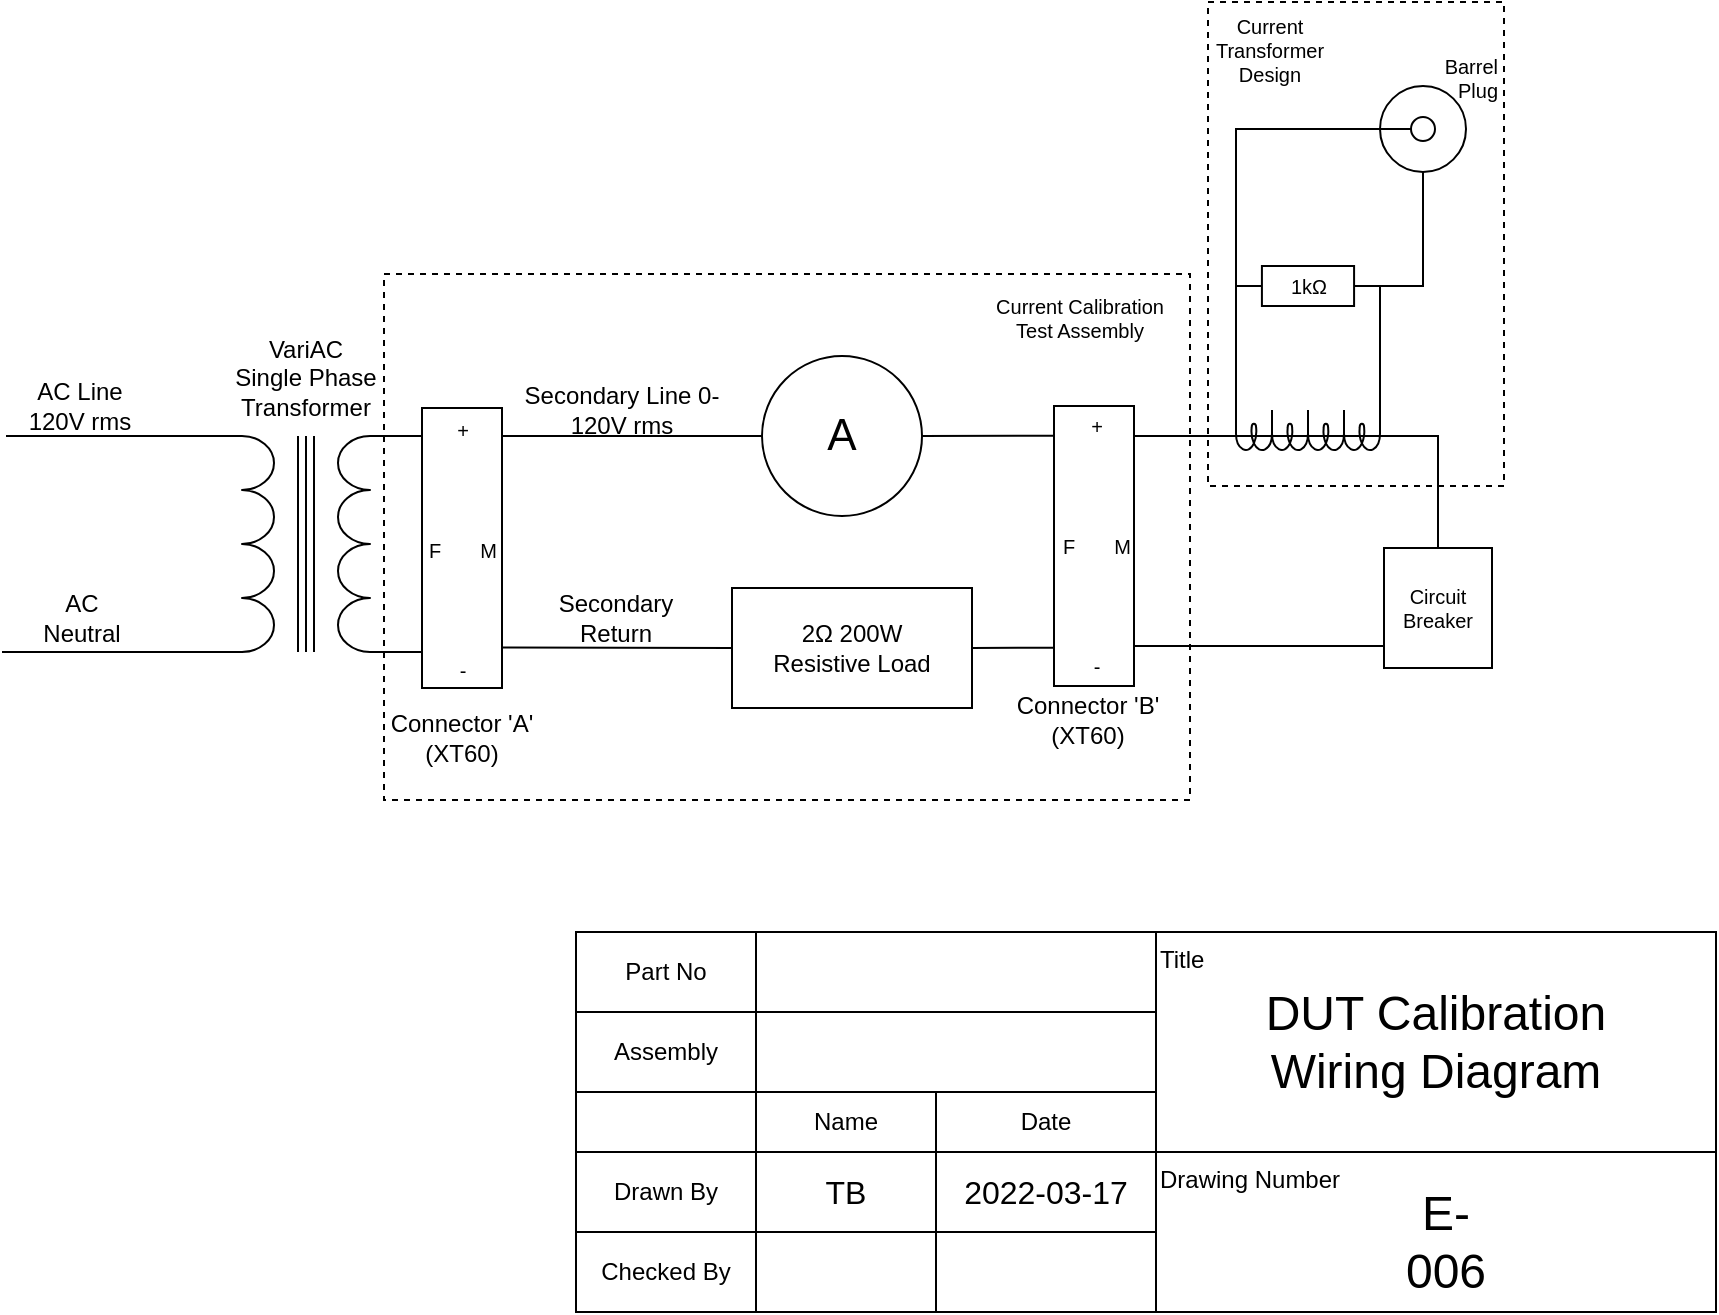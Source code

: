 <mxfile version="17.1.3" type="github"><diagram name="Page-1" id="7e0a89b8-554c-2b80-1dc8-d5c74ca68de4"><mxGraphModel dx="1125" dy="661" grid="1" gridSize="1" guides="1" tooltips="1" connect="1" arrows="1" fold="1" page="1" pageScale="1" pageWidth="1100" pageHeight="850" background="none" math="0" shadow="0"><root><mxCell id="0"/><mxCell id="1" parent="0"/><mxCell id="cgnLt_8HYMH5x5hIcABv-73" value="" style="rounded=0;whiteSpace=wrap;html=1;dashed=1;fontSize=10;strokeWidth=1;" vertex="1" parent="1"><mxGeometry x="384" y="291" width="403" height="263" as="geometry"/></mxCell><mxCell id="cgnLt_8HYMH5x5hIcABv-71" value="" style="rounded=0;whiteSpace=wrap;html=1;dashed=1;fontSize=10;strokeWidth=1;" vertex="1" parent="1"><mxGeometry x="796" y="155" width="148" height="242" as="geometry"/></mxCell><mxCell id="3aa4n7tsI6vNhi9zj3cc-1" value="&lt;div&gt;Drawing Number&lt;br&gt;&lt;/div&gt;" style="rounded=0;whiteSpace=wrap;html=1;align=left;verticalAlign=top;" parent="1" vertex="1"><mxGeometry x="770" y="730" width="280" height="80" as="geometry"/></mxCell><mxCell id="3aa4n7tsI6vNhi9zj3cc-2" value="E-006" style="rounded=0;whiteSpace=wrap;html=1;align=center;verticalAlign=middle;labelBorderColor=none;fillColor=none;strokeColor=none;fontSize=24;" parent="1" vertex="1"><mxGeometry x="890" y="760" width="50" height="30" as="geometry"/></mxCell><mxCell id="3aa4n7tsI6vNhi9zj3cc-3" value="Title" style="rounded=0;whiteSpace=wrap;html=1;align=left;verticalAlign=top;" parent="1" vertex="1"><mxGeometry x="770" y="620" width="280" height="110" as="geometry"/></mxCell><mxCell id="3aa4n7tsI6vNhi9zj3cc-4" value="DUT Calibration Wiring Diagram" style="rounded=0;whiteSpace=wrap;html=1;align=center;verticalAlign=middle;labelBorderColor=none;fillColor=none;strokeColor=none;fontSize=24;" parent="1" vertex="1"><mxGeometry x="790" y="660" width="240" height="30" as="geometry"/></mxCell><mxCell id="3aa4n7tsI6vNhi9zj3cc-6" value="&lt;div&gt;Name&lt;br&gt;&lt;/div&gt;" style="rounded=0;whiteSpace=wrap;html=1;align=center;verticalAlign=middle;" parent="1" vertex="1"><mxGeometry x="570" y="700" width="90" height="30" as="geometry"/></mxCell><mxCell id="3aa4n7tsI6vNhi9zj3cc-7" value="Date" style="rounded=0;whiteSpace=wrap;html=1;align=center;verticalAlign=middle;" parent="1" vertex="1"><mxGeometry x="660" y="700" width="110" height="30" as="geometry"/></mxCell><mxCell id="3aa4n7tsI6vNhi9zj3cc-8" value="Drawn By" style="rounded=0;whiteSpace=wrap;html=1;align=center;verticalAlign=middle;" parent="1" vertex="1"><mxGeometry x="480" y="730" width="90" height="40" as="geometry"/></mxCell><mxCell id="3aa4n7tsI6vNhi9zj3cc-9" value="Checked By" style="rounded=0;whiteSpace=wrap;html=1;align=center;verticalAlign=middle;" parent="1" vertex="1"><mxGeometry x="480" y="770" width="90" height="40" as="geometry"/></mxCell><mxCell id="3aa4n7tsI6vNhi9zj3cc-10" value="TB" style="rounded=0;whiteSpace=wrap;html=1;align=center;verticalAlign=middle;fontSize=16;" parent="1" vertex="1"><mxGeometry x="570" y="730" width="90" height="40" as="geometry"/></mxCell><mxCell id="3aa4n7tsI6vNhi9zj3cc-11" value="2022-03-17" style="rounded=0;whiteSpace=wrap;html=1;align=center;verticalAlign=middle;fontSize=16;" parent="1" vertex="1"><mxGeometry x="660" y="730" width="110" height="40" as="geometry"/></mxCell><mxCell id="3aa4n7tsI6vNhi9zj3cc-12" value="" style="rounded=0;whiteSpace=wrap;html=1;align=center;verticalAlign=middle;" parent="1" vertex="1"><mxGeometry x="660" y="770" width="110" height="40" as="geometry"/></mxCell><mxCell id="3aa4n7tsI6vNhi9zj3cc-13" value="" style="rounded=0;whiteSpace=wrap;html=1;align=center;verticalAlign=middle;" parent="1" vertex="1"><mxGeometry x="570" y="770" width="90" height="40" as="geometry"/></mxCell><mxCell id="3aa4n7tsI6vNhi9zj3cc-14" value="" style="rounded=0;whiteSpace=wrap;html=1;align=center;verticalAlign=middle;" parent="1" vertex="1"><mxGeometry x="480" y="700" width="90" height="30" as="geometry"/></mxCell><mxCell id="3aa4n7tsI6vNhi9zj3cc-15" value="Part No" style="rounded=0;whiteSpace=wrap;html=1;align=center;verticalAlign=middle;" parent="1" vertex="1"><mxGeometry x="480" y="620" width="90" height="40" as="geometry"/></mxCell><mxCell id="3aa4n7tsI6vNhi9zj3cc-16" value="Assembly" style="rounded=0;whiteSpace=wrap;html=1;align=center;verticalAlign=middle;" parent="1" vertex="1"><mxGeometry x="480" y="660" width="90" height="40" as="geometry"/></mxCell><mxCell id="3aa4n7tsI6vNhi9zj3cc-17" value="" style="rounded=0;whiteSpace=wrap;html=1;align=center;verticalAlign=middle;fontSize=16;" parent="1" vertex="1"><mxGeometry x="570" y="660" width="200" height="40" as="geometry"/></mxCell><mxCell id="3aa4n7tsI6vNhi9zj3cc-18" value="" style="rounded=0;whiteSpace=wrap;html=1;align=center;verticalAlign=middle;fontSize=16;" parent="1" vertex="1"><mxGeometry x="570" y="620" width="200" height="40" as="geometry"/></mxCell><mxCell id="cgnLt_8HYMH5x5hIcABv-1" value="" style="pointerEvents=1;verticalLabelPosition=bottom;shadow=0;dashed=0;align=center;html=1;verticalAlign=top;shape=mxgraph.electrical.inductors.transformer_1;rotation=-90;" vertex="1" parent="1"><mxGeometry x="291" y="366" width="108" height="120" as="geometry"/></mxCell><mxCell id="cgnLt_8HYMH5x5hIcABv-2" value="" style="endArrow=none;html=1;rounded=0;entryX=1;entryY=0;entryDx=0;entryDy=0;entryPerimeter=0;" edge="1" parent="1" target="cgnLt_8HYMH5x5hIcABv-1"><mxGeometry width="50" height="50" relative="1" as="geometry"><mxPoint x="195" y="372" as="sourcePoint"/><mxPoint x="733" y="638" as="targetPoint"/></mxGeometry></mxCell><mxCell id="cgnLt_8HYMH5x5hIcABv-3" value="AC Line 120V rms" style="text;html=1;strokeColor=none;fillColor=none;align=center;verticalAlign=middle;whiteSpace=wrap;rounded=0;" vertex="1" parent="1"><mxGeometry x="202" y="342" width="60" height="30" as="geometry"/></mxCell><mxCell id="cgnLt_8HYMH5x5hIcABv-4" value="AC Neutral" style="text;html=1;strokeColor=none;fillColor=none;align=center;verticalAlign=middle;whiteSpace=wrap;rounded=0;" vertex="1" parent="1"><mxGeometry x="203" y="448" width="60" height="30" as="geometry"/></mxCell><mxCell id="cgnLt_8HYMH5x5hIcABv-5" value="" style="endArrow=none;html=1;rounded=0;entryX=0;entryY=0;entryDx=0;entryDy=0;entryPerimeter=0;" edge="1" parent="1" target="cgnLt_8HYMH5x5hIcABv-1"><mxGeometry width="50" height="50" relative="1" as="geometry"><mxPoint x="193" y="480" as="sourcePoint"/><mxPoint x="733" y="638" as="targetPoint"/></mxGeometry></mxCell><mxCell id="cgnLt_8HYMH5x5hIcABv-6" value="Secondary Line 0-120V rms" style="text;html=1;strokeColor=none;fillColor=none;align=center;verticalAlign=middle;whiteSpace=wrap;rounded=0;" vertex="1" parent="1"><mxGeometry x="453" y="344" width="100" height="30" as="geometry"/></mxCell><mxCell id="cgnLt_8HYMH5x5hIcABv-8" value="&lt;div&gt;Secondary &lt;br&gt;&lt;/div&gt;&lt;div&gt;Return &lt;/div&gt;" style="text;html=1;strokeColor=none;fillColor=none;align=center;verticalAlign=middle;whiteSpace=wrap;rounded=0;" vertex="1" parent="1"><mxGeometry x="450" y="448" width="100" height="30" as="geometry"/></mxCell><mxCell id="cgnLt_8HYMH5x5hIcABv-9" value="" style="endArrow=none;html=1;rounded=0;entryX=0;entryY=0.5;entryDx=0;entryDy=0;exitX=1.005;exitY=0.855;exitDx=0;exitDy=0;exitPerimeter=0;" edge="1" parent="1" source="cgnLt_8HYMH5x5hIcABv-10" target="cgnLt_8HYMH5x5hIcABv-13"><mxGeometry width="50" height="50" relative="1" as="geometry"><mxPoint x="473" y="488" as="sourcePoint"/><mxPoint x="523" y="480" as="targetPoint"/></mxGeometry></mxCell><mxCell id="cgnLt_8HYMH5x5hIcABv-10" value="" style="rounded=0;whiteSpace=wrap;html=1;" vertex="1" parent="1"><mxGeometry x="403" y="358" width="40" height="140" as="geometry"/></mxCell><mxCell id="cgnLt_8HYMH5x5hIcABv-11" value="&lt;div&gt;VariAC&lt;/div&gt;&lt;div&gt;Single Phase Transformer&lt;br&gt;&lt;/div&gt;" style="text;html=1;strokeColor=none;fillColor=none;align=center;verticalAlign=middle;whiteSpace=wrap;rounded=0;" vertex="1" parent="1"><mxGeometry x="301" y="328" width="88" height="30" as="geometry"/></mxCell><mxCell id="cgnLt_8HYMH5x5hIcABv-12" value="&lt;div&gt;Connector 'A'&lt;/div&gt;&lt;div&gt;(XT60)&lt;br&gt;&lt;/div&gt;" style="text;html=1;strokeColor=none;fillColor=none;align=center;verticalAlign=middle;whiteSpace=wrap;rounded=0;" vertex="1" parent="1"><mxGeometry x="379" y="508" width="88" height="30" as="geometry"/></mxCell><mxCell id="cgnLt_8HYMH5x5hIcABv-13" value="&lt;div&gt;2Ω 200W &lt;br&gt;&lt;/div&gt;&lt;div&gt;Resistive Load&lt;/div&gt;" style="rounded=0;whiteSpace=wrap;html=1;" vertex="1" parent="1"><mxGeometry x="558" y="448" width="120" height="60" as="geometry"/></mxCell><mxCell id="cgnLt_8HYMH5x5hIcABv-15" value="A" style="ellipse;whiteSpace=wrap;html=1;aspect=fixed;fontSize=22;" vertex="1" parent="1"><mxGeometry x="573" y="332" width="80" height="80" as="geometry"/></mxCell><mxCell id="cgnLt_8HYMH5x5hIcABv-18" value="" style="endArrow=none;html=1;rounded=0;entryX=0;entryY=0.5;entryDx=0;entryDy=0;exitX=1.005;exitY=0.855;exitDx=0;exitDy=0;exitPerimeter=0;" edge="1" parent="1" target="cgnLt_8HYMH5x5hIcABv-15"><mxGeometry width="50" height="50" relative="1" as="geometry"><mxPoint x="443.2" y="372" as="sourcePoint"/><mxPoint x="573" y="372.3" as="targetPoint"/></mxGeometry></mxCell><mxCell id="cgnLt_8HYMH5x5hIcABv-20" value="" style="rounded=0;whiteSpace=wrap;html=1;" vertex="1" parent="1"><mxGeometry x="719" y="357" width="40" height="140" as="geometry"/></mxCell><mxCell id="cgnLt_8HYMH5x5hIcABv-22" value="" style="endArrow=none;html=1;rounded=0;exitX=1;exitY=0.5;exitDx=0;exitDy=0;entryX=-0.003;entryY=0.106;entryDx=0;entryDy=0;entryPerimeter=0;" edge="1" parent="1" source="cgnLt_8HYMH5x5hIcABv-15" target="cgnLt_8HYMH5x5hIcABv-20"><mxGeometry width="50" height="50" relative="1" as="geometry"><mxPoint x="661" y="372" as="sourcePoint"/><mxPoint x="718" y="372" as="targetPoint"/></mxGeometry></mxCell><mxCell id="cgnLt_8HYMH5x5hIcABv-23" value="&lt;div&gt;+&lt;br&gt;&lt;/div&gt;&lt;div&gt;&lt;br&gt;&lt;/div&gt;&lt;div&gt;&lt;br&gt;&lt;/div&gt;&lt;div&gt;&lt;br&gt;&lt;/div&gt;&lt;div&gt;&lt;br&gt;&lt;/div&gt;&lt;div&gt;F&amp;nbsp; &amp;nbsp; &amp;nbsp;&amp;nbsp; M&lt;/div&gt;&lt;div&gt;&lt;br&gt;&lt;/div&gt;&lt;div&gt;&lt;br&gt;&lt;/div&gt;&lt;div&gt;&lt;br&gt;&lt;/div&gt;&lt;div&gt;&lt;br&gt;&lt;/div&gt;&lt;div&gt;-&lt;br&gt;&lt;/div&gt;" style="text;html=1;strokeColor=none;fillColor=none;align=center;verticalAlign=middle;whiteSpace=wrap;rounded=0;fontSize=10;" vertex="1" parent="1"><mxGeometry x="403" y="414" width="41" height="30" as="geometry"/></mxCell><mxCell id="cgnLt_8HYMH5x5hIcABv-24" value="&lt;div&gt;+&lt;br&gt;&lt;/div&gt;&lt;div&gt;&lt;br&gt;&lt;/div&gt;&lt;div&gt;&lt;br&gt;&lt;/div&gt;&lt;div&gt;&lt;br&gt;&lt;/div&gt;&lt;div&gt;&lt;br&gt;&lt;/div&gt;&lt;div&gt;F&amp;nbsp; &amp;nbsp; &amp;nbsp;&amp;nbsp; M&lt;/div&gt;&lt;div&gt;&lt;br&gt;&lt;/div&gt;&lt;div&gt;&lt;br&gt;&lt;/div&gt;&lt;div&gt;&lt;br&gt;&lt;/div&gt;&lt;div&gt;&lt;br&gt;&lt;/div&gt;&lt;div&gt;-&lt;br&gt;&lt;/div&gt;" style="text;html=1;strokeColor=none;fillColor=none;align=center;verticalAlign=middle;whiteSpace=wrap;rounded=0;fontSize=10;" vertex="1" parent="1"><mxGeometry x="720" y="412" width="41" height="30" as="geometry"/></mxCell><mxCell id="cgnLt_8HYMH5x5hIcABv-25" value="" style="endArrow=none;html=1;rounded=0;exitX=1;exitY=0.5;exitDx=0;exitDy=0;entryX=0;entryY=0.863;entryDx=0;entryDy=0;entryPerimeter=0;" edge="1" parent="1" source="cgnLt_8HYMH5x5hIcABv-13" target="cgnLt_8HYMH5x5hIcABv-20"><mxGeometry width="50" height="50" relative="1" as="geometry"><mxPoint x="662.0" y="373" as="sourcePoint"/><mxPoint x="719.92" y="373" as="targetPoint"/></mxGeometry></mxCell><mxCell id="cgnLt_8HYMH5x5hIcABv-26" value="&lt;div&gt;Connector 'B'&lt;/div&gt;&lt;div&gt;(XT60)&lt;br&gt;&lt;/div&gt;" style="text;html=1;strokeColor=none;fillColor=none;align=center;verticalAlign=middle;whiteSpace=wrap;rounded=0;" vertex="1" parent="1"><mxGeometry x="692" y="499" width="88" height="30" as="geometry"/></mxCell><mxCell id="cgnLt_8HYMH5x5hIcABv-28" value="Circuit Breaker" style="rounded=0;whiteSpace=wrap;html=1;fontSize=10;" vertex="1" parent="1"><mxGeometry x="884" y="428" width="54" height="60" as="geometry"/></mxCell><mxCell id="cgnLt_8HYMH5x5hIcABv-36" style="edgeStyle=orthogonalEdgeStyle;rounded=0;orthogonalLoop=1;jettySize=auto;html=1;entryX=0.5;entryY=0;entryDx=0;entryDy=0;fontSize=10;exitX=1.002;exitY=0.107;exitDx=0;exitDy=0;exitPerimeter=0;endArrow=none;endFill=0;" edge="1" parent="1" source="cgnLt_8HYMH5x5hIcABv-20" target="cgnLt_8HYMH5x5hIcABv-28"><mxGeometry relative="1" as="geometry"/></mxCell><mxCell id="cgnLt_8HYMH5x5hIcABv-38" value="" style="line;strokeWidth=1;direction=south;html=1;fontSize=10;rotation=90;" vertex="1" parent="1"><mxGeometry x="816.58" y="414.43" width="10" height="125.17" as="geometry"/></mxCell><mxCell id="cgnLt_8HYMH5x5hIcABv-44" value="" style="pointerEvents=1;verticalLabelPosition=bottom;shadow=0;dashed=0;align=center;html=1;verticalAlign=top;shape=mxgraph.electrical.inductors.half_inductor;fontSize=10;strokeWidth=1;rotation=-180;" vertex="1" parent="1"><mxGeometry x="810" y="359" width="18" height="23" as="geometry"/></mxCell><mxCell id="cgnLt_8HYMH5x5hIcABv-45" value="" style="pointerEvents=1;verticalLabelPosition=bottom;shadow=0;dashed=0;align=center;html=1;verticalAlign=top;shape=mxgraph.electrical.inductors.half_inductor;fontSize=10;strokeWidth=1;rotation=-180;" vertex="1" parent="1"><mxGeometry x="828" y="359" width="18" height="23" as="geometry"/></mxCell><mxCell id="cgnLt_8HYMH5x5hIcABv-46" value="" style="pointerEvents=1;verticalLabelPosition=bottom;shadow=0;dashed=0;align=center;html=1;verticalAlign=top;shape=mxgraph.electrical.inductors.half_inductor;fontSize=10;strokeWidth=1;rotation=-180;" vertex="1" parent="1"><mxGeometry x="864" y="359" width="18" height="23" as="geometry"/></mxCell><mxCell id="cgnLt_8HYMH5x5hIcABv-47" value="" style="pointerEvents=1;verticalLabelPosition=bottom;shadow=0;dashed=0;align=center;html=1;verticalAlign=top;shape=mxgraph.electrical.inductors.half_inductor;fontSize=10;strokeWidth=1;rotation=-180;" vertex="1" parent="1"><mxGeometry x="846" y="359" width="18" height="23" as="geometry"/></mxCell><mxCell id="cgnLt_8HYMH5x5hIcABv-49" value="1kΩ" style="pointerEvents=1;verticalLabelPosition=middle;shadow=0;dashed=0;align=center;html=1;verticalAlign=middle;shape=mxgraph.electrical.resistors.resistor_1;fontSize=10;strokeWidth=1;labelPosition=center;" vertex="1" parent="1"><mxGeometry x="810" y="287" width="72" height="20" as="geometry"/></mxCell><mxCell id="cgnLt_8HYMH5x5hIcABv-50" value="" style="line;strokeWidth=1;direction=south;html=1;fontSize=10;rotation=-180;" vertex="1" parent="1"><mxGeometry x="805" y="296.75" width="10" height="65.25" as="geometry"/></mxCell><mxCell id="cgnLt_8HYMH5x5hIcABv-66" style="edgeStyle=orthogonalEdgeStyle;rounded=0;orthogonalLoop=1;jettySize=auto;html=1;entryX=1;entryY=0.5;entryDx=0;entryDy=0;entryPerimeter=0;fontSize=10;endArrow=none;endFill=0;" edge="1" parent="1" source="cgnLt_8HYMH5x5hIcABv-56" target="cgnLt_8HYMH5x5hIcABv-49"><mxGeometry relative="1" as="geometry"/></mxCell><mxCell id="cgnLt_8HYMH5x5hIcABv-56" value="" style="ellipse;whiteSpace=wrap;html=1;aspect=fixed;fontSize=10;strokeWidth=1;" vertex="1" parent="1"><mxGeometry x="882" y="197" width="43" height="43" as="geometry"/></mxCell><mxCell id="cgnLt_8HYMH5x5hIcABv-64" style="edgeStyle=orthogonalEdgeStyle;rounded=0;orthogonalLoop=1;jettySize=auto;html=1;fontSize=10;endArrow=none;endFill=0;entryX=0;entryY=0.5;entryDx=0;entryDy=0;entryPerimeter=0;" edge="1" parent="1" source="cgnLt_8HYMH5x5hIcABv-58" target="cgnLt_8HYMH5x5hIcABv-49"><mxGeometry relative="1" as="geometry"><mxPoint x="865.784" y="246" as="targetPoint"/><Array as="points"><mxPoint x="810" y="219"/></Array></mxGeometry></mxCell><mxCell id="cgnLt_8HYMH5x5hIcABv-58" value="" style="ellipse;whiteSpace=wrap;html=1;aspect=fixed;fontSize=10;strokeWidth=1;" vertex="1" parent="1"><mxGeometry x="897.5" y="212.5" width="12" height="12" as="geometry"/></mxCell><mxCell id="cgnLt_8HYMH5x5hIcABv-59" value="" style="line;strokeWidth=1;direction=south;html=1;fontSize=10;rotation=-180;" vertex="1" parent="1"><mxGeometry x="877" y="297" width="10" height="67.25" as="geometry"/></mxCell><mxCell id="cgnLt_8HYMH5x5hIcABv-65" value="&lt;div&gt;Barrel &lt;br&gt;&lt;/div&gt;&lt;div&gt;Plug&lt;/div&gt;" style="text;html=1;strokeColor=none;fillColor=none;align=right;verticalAlign=middle;whiteSpace=wrap;rounded=0;fontSize=10;" vertex="1" parent="1"><mxGeometry x="910" y="178" width="33" height="30" as="geometry"/></mxCell><mxCell id="cgnLt_8HYMH5x5hIcABv-72" value="Current Transformer Design" style="text;html=1;strokeColor=none;fillColor=none;align=center;verticalAlign=middle;whiteSpace=wrap;rounded=0;dashed=1;fontSize=10;" vertex="1" parent="1"><mxGeometry x="797" y="164" width="60" height="30" as="geometry"/></mxCell><mxCell id="cgnLt_8HYMH5x5hIcABv-74" value="Current Calibration Test Assembly" style="text;html=1;strokeColor=none;fillColor=none;align=center;verticalAlign=middle;whiteSpace=wrap;rounded=0;dashed=1;fontSize=10;" vertex="1" parent="1"><mxGeometry x="683" y="298" width="98" height="30" as="geometry"/></mxCell></root></mxGraphModel></diagram></mxfile>